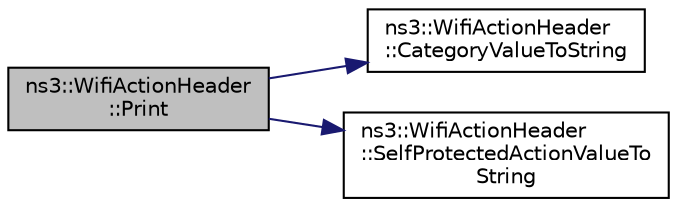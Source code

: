 digraph "ns3::WifiActionHeader::Print"
{
 // LATEX_PDF_SIZE
  edge [fontname="Helvetica",fontsize="10",labelfontname="Helvetica",labelfontsize="10"];
  node [fontname="Helvetica",fontsize="10",shape=record];
  rankdir="LR";
  Node1 [label="ns3::WifiActionHeader\l::Print",height=0.2,width=0.4,color="black", fillcolor="grey75", style="filled", fontcolor="black",tooltip=" "];
  Node1 -> Node2 [color="midnightblue",fontsize="10",style="solid",fontname="Helvetica"];
  Node2 [label="ns3::WifiActionHeader\l::CategoryValueToString",height=0.2,width=0.4,color="black", fillcolor="white", style="filled",URL="$classns3_1_1_wifi_action_header.html#a4c5c8d266b87deafc277447a908c8729",tooltip="Category value to string function."];
  Node1 -> Node3 [color="midnightblue",fontsize="10",style="solid",fontname="Helvetica"];
  Node3 [label="ns3::WifiActionHeader\l::SelfProtectedActionValueTo\lString",height=0.2,width=0.4,color="black", fillcolor="white", style="filled",URL="$classns3_1_1_wifi_action_header.html#a564834b84c28d955df73703f94ce0af4",tooltip="Self protected action value to string function."];
}
